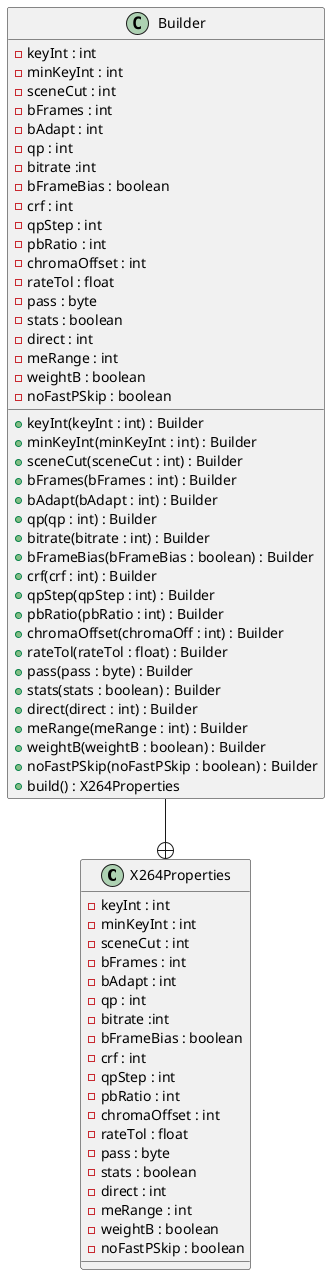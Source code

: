 @startuml

class X264Properties{
	- keyInt : int
	- minKeyInt : int
	- sceneCut : int
	- bFrames : int
	- bAdapt : int
	- qp : int
	- bitrate :int
	- bFrameBias : boolean
	- crf : int
	- qpStep : int
	- pbRatio : int
	- chromaOffset : int
	- rateTol : float
	- pass : byte
	- stats : boolean
	- direct : int
	- meRange : int
	- weightB : boolean
	- noFastPSkip : boolean
}

class Builder{
	- keyInt : int
	- minKeyInt : int
	- sceneCut : int
	- bFrames : int
	- bAdapt : int
	- qp : int
	- bitrate :int
	- bFrameBias : boolean
	- crf : int
	- qpStep : int
	- pbRatio : int
	- chromaOffset : int
	- rateTol : float
	- pass : byte
	- stats : boolean
	- direct : int
	- meRange : int
	- weightB : boolean
	- noFastPSkip : boolean
  
	+ keyInt(keyInt : int) : Builder  
	+ minKeyInt(minKeyInt : int) : Builder  
	+ sceneCut(sceneCut : int) : Builder  
	+ bFrames(bFrames : int) : Builder  
	+ bAdapt(bAdapt : int) : Builder  
	+ qp(qp : int) : Builder  
	+ bitrate(bitrate : int) : Builder  
	+ bFrameBias(bFrameBias : boolean) : Builder  
	+ crf(crf : int) : Builder  
	+ qpStep(qpStep : int) : Builder  
	+ pbRatio(pbRatio : int) : Builder  
	+ chromaOffset(chromaOff : int) : Builder  
	+ rateTol(rateTol : float) : Builder  
	+ pass(pass : byte) : Builder  
	+ stats(stats : boolean) : Builder  
	+ direct(direct : int) : Builder  
	+ meRange(meRange : int) : Builder  
	+ weightB(weightB : boolean) : Builder  
	+ noFastPSkip(noFastPSkip : boolean) : Builder
	+ build() : X264Properties
}

Builder --+ X264Properties
@enduml